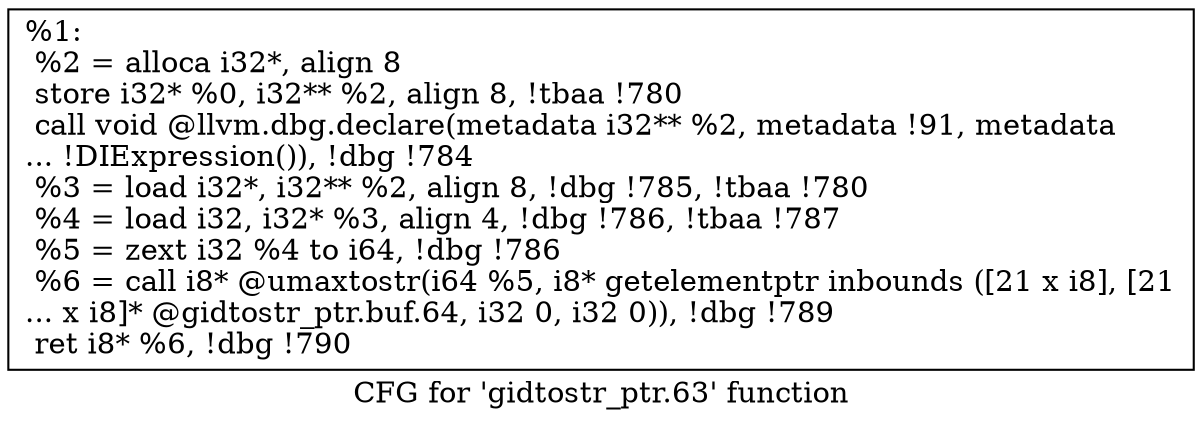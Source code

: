 digraph "CFG for 'gidtostr_ptr.63' function" {
	label="CFG for 'gidtostr_ptr.63' function";

	Node0x22540f0 [shape=record,label="{%1:\l  %2 = alloca i32*, align 8\l  store i32* %0, i32** %2, align 8, !tbaa !780\l  call void @llvm.dbg.declare(metadata i32** %2, metadata !91, metadata\l... !DIExpression()), !dbg !784\l  %3 = load i32*, i32** %2, align 8, !dbg !785, !tbaa !780\l  %4 = load i32, i32* %3, align 4, !dbg !786, !tbaa !787\l  %5 = zext i32 %4 to i64, !dbg !786\l  %6 = call i8* @umaxtostr(i64 %5, i8* getelementptr inbounds ([21 x i8], [21\l... x i8]* @gidtostr_ptr.buf.64, i32 0, i32 0)), !dbg !789\l  ret i8* %6, !dbg !790\l}"];
}
